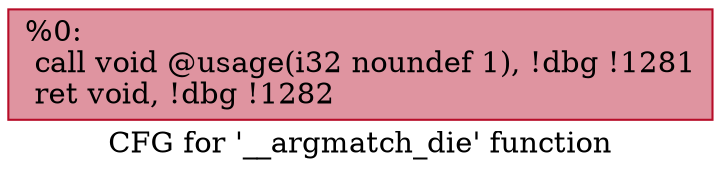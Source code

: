 digraph "CFG for '__argmatch_die' function" {
	label="CFG for '__argmatch_die' function";

	Node0x1fe0e90 [shape=record,color="#b70d28ff", style=filled, fillcolor="#b70d2870",label="{%0:\l  call void @usage(i32 noundef 1), !dbg !1281\l  ret void, !dbg !1282\l}"];
}
